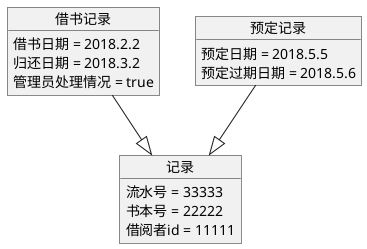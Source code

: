 @startuml
object 借书记录 {
  借书日期 = 2018.2.2
  归还日期 = 2018.3.2
  管理员处理情况 = true
}
object 记录{
   流水号 = 33333
   书本号 = 22222
   借阅者id = 11111
}
object 预定记录 {
    预定日期 = 2018.5.5
    预定过期日期 = 2018.5.6
}
借书记录--|>记录
预定记录--|>记录
@enduml